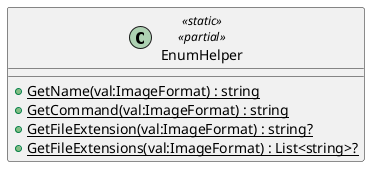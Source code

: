 @startuml
class EnumHelper <<static>> <<partial>> {
    + {static} GetName(val:ImageFormat) : string
    + {static} GetCommand(val:ImageFormat) : string
    + {static} GetFileExtension(val:ImageFormat) : string?
    + {static} GetFileExtensions(val:ImageFormat) : List<string>?
}
@enduml
